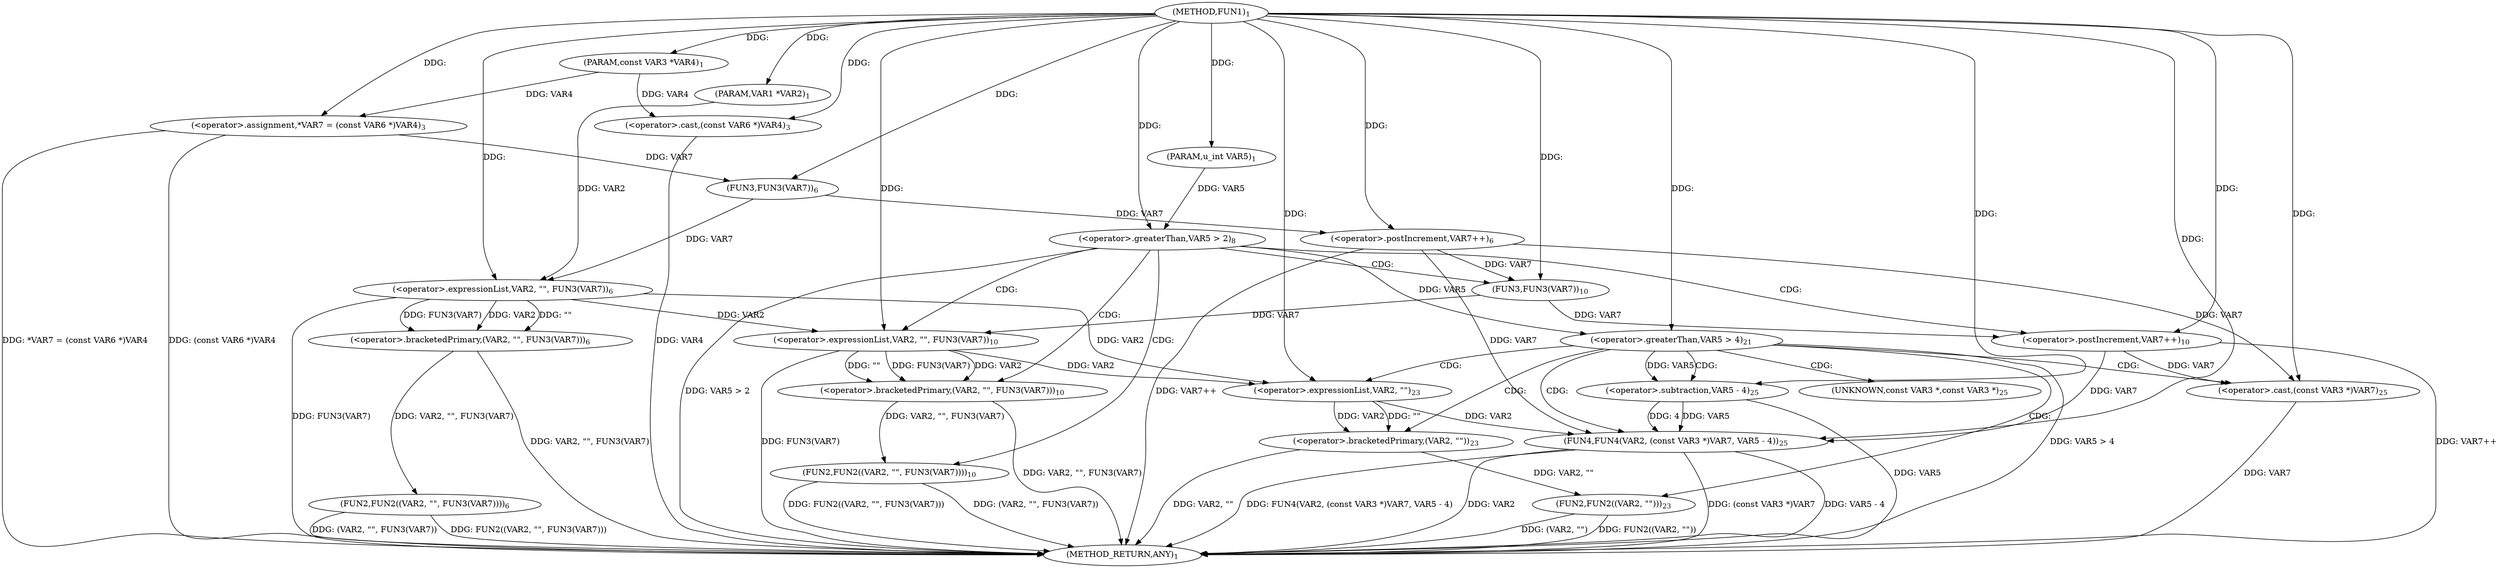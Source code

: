 digraph "FUN1" {  
"8" [label = <(METHOD,FUN1)<SUB>1</SUB>> ]
"60" [label = <(METHOD_RETURN,ANY)<SUB>1</SUB>> ]
"9" [label = <(PARAM,VAR1 *VAR2)<SUB>1</SUB>> ]
"10" [label = <(PARAM,const VAR3 *VAR4)<SUB>1</SUB>> ]
"11" [label = <(PARAM,u_int VAR5)<SUB>1</SUB>> ]
"14" [label = <(&lt;operator&gt;.assignment,*VAR7 = (const VAR6 *)VAR4)<SUB>3</SUB>> ]
"19" [label = <(FUN2,FUN2((VAR2, &quot;&quot;, FUN3(VAR7))))<SUB>6</SUB>> ]
"26" [label = <(&lt;operator&gt;.postIncrement,VAR7++)<SUB>6</SUB>> ]
"29" [label = <(&lt;operator&gt;.greaterThan,VAR5 &gt; 2)<SUB>8</SUB>> ]
"43" [label = <(&lt;operator&gt;.greaterThan,VAR5 &gt; 4)<SUB>21</SUB>> ]
"16" [label = <(&lt;operator&gt;.cast,(const VAR6 *)VAR4)<SUB>3</SUB>> ]
"20" [label = <(&lt;operator&gt;.bracketedPrimary,(VAR2, &quot;&quot;, FUN3(VAR7)))<SUB>6</SUB>> ]
"33" [label = <(FUN2,FUN2((VAR2, &quot;&quot;, FUN3(VAR7))))<SUB>10</SUB>> ]
"40" [label = <(&lt;operator&gt;.postIncrement,VAR7++)<SUB>10</SUB>> ]
"47" [label = <(FUN2,FUN2((VAR2, &quot;&quot;)))<SUB>23</SUB>> ]
"52" [label = <(FUN4,FUN4(VAR2, (const VAR3 *)VAR7, VAR5 - 4))<SUB>25</SUB>> ]
"21" [label = <(&lt;operator&gt;.expressionList,VAR2, &quot;&quot;, FUN3(VAR7))<SUB>6</SUB>> ]
"24" [label = <(FUN3,FUN3(VAR7))<SUB>6</SUB>> ]
"34" [label = <(&lt;operator&gt;.bracketedPrimary,(VAR2, &quot;&quot;, FUN3(VAR7)))<SUB>10</SUB>> ]
"48" [label = <(&lt;operator&gt;.bracketedPrimary,(VAR2, &quot;&quot;))<SUB>23</SUB>> ]
"54" [label = <(&lt;operator&gt;.cast,(const VAR3 *)VAR7)<SUB>25</SUB>> ]
"57" [label = <(&lt;operator&gt;.subtraction,VAR5 - 4)<SUB>25</SUB>> ]
"35" [label = <(&lt;operator&gt;.expressionList,VAR2, &quot;&quot;, FUN3(VAR7))<SUB>10</SUB>> ]
"49" [label = <(&lt;operator&gt;.expressionList,VAR2, &quot;&quot;)<SUB>23</SUB>> ]
"38" [label = <(FUN3,FUN3(VAR7))<SUB>10</SUB>> ]
"55" [label = <(UNKNOWN,const VAR3 *,const VAR3 *)<SUB>25</SUB>> ]
  "16" -> "60"  [ label = "DDG: VAR4"] 
  "14" -> "60"  [ label = "DDG: (const VAR6 *)VAR4"] 
  "14" -> "60"  [ label = "DDG: *VAR7 = (const VAR6 *)VAR4"] 
  "21" -> "60"  [ label = "DDG: FUN3(VAR7)"] 
  "20" -> "60"  [ label = "DDG: VAR2, &quot;&quot;, FUN3(VAR7)"] 
  "19" -> "60"  [ label = "DDG: (VAR2, &quot;&quot;, FUN3(VAR7))"] 
  "19" -> "60"  [ label = "DDG: FUN2((VAR2, &quot;&quot;, FUN3(VAR7)))"] 
  "26" -> "60"  [ label = "DDG: VAR7++"] 
  "29" -> "60"  [ label = "DDG: VAR5 &gt; 2"] 
  "35" -> "60"  [ label = "DDG: FUN3(VAR7)"] 
  "34" -> "60"  [ label = "DDG: VAR2, &quot;&quot;, FUN3(VAR7)"] 
  "33" -> "60"  [ label = "DDG: (VAR2, &quot;&quot;, FUN3(VAR7))"] 
  "33" -> "60"  [ label = "DDG: FUN2((VAR2, &quot;&quot;, FUN3(VAR7)))"] 
  "40" -> "60"  [ label = "DDG: VAR7++"] 
  "43" -> "60"  [ label = "DDG: VAR5 &gt; 4"] 
  "48" -> "60"  [ label = "DDG: VAR2, &quot;&quot;"] 
  "47" -> "60"  [ label = "DDG: (VAR2, &quot;&quot;)"] 
  "47" -> "60"  [ label = "DDG: FUN2((VAR2, &quot;&quot;))"] 
  "52" -> "60"  [ label = "DDG: VAR2"] 
  "54" -> "60"  [ label = "DDG: VAR7"] 
  "52" -> "60"  [ label = "DDG: (const VAR3 *)VAR7"] 
  "57" -> "60"  [ label = "DDG: VAR5"] 
  "52" -> "60"  [ label = "DDG: VAR5 - 4"] 
  "52" -> "60"  [ label = "DDG: FUN4(VAR2, (const VAR3 *)VAR7, VAR5 - 4)"] 
  "8" -> "9"  [ label = "DDG: "] 
  "8" -> "10"  [ label = "DDG: "] 
  "8" -> "11"  [ label = "DDG: "] 
  "10" -> "14"  [ label = "DDG: VAR4"] 
  "8" -> "14"  [ label = "DDG: "] 
  "20" -> "19"  [ label = "DDG: VAR2, &quot;&quot;, FUN3(VAR7)"] 
  "24" -> "26"  [ label = "DDG: VAR7"] 
  "8" -> "26"  [ label = "DDG: "] 
  "10" -> "16"  [ label = "DDG: VAR4"] 
  "8" -> "16"  [ label = "DDG: "] 
  "21" -> "20"  [ label = "DDG: VAR2"] 
  "21" -> "20"  [ label = "DDG: &quot;&quot;"] 
  "21" -> "20"  [ label = "DDG: FUN3(VAR7)"] 
  "11" -> "29"  [ label = "DDG: VAR5"] 
  "8" -> "29"  [ label = "DDG: "] 
  "29" -> "43"  [ label = "DDG: VAR5"] 
  "8" -> "43"  [ label = "DDG: "] 
  "9" -> "21"  [ label = "DDG: VAR2"] 
  "8" -> "21"  [ label = "DDG: "] 
  "24" -> "21"  [ label = "DDG: VAR7"] 
  "34" -> "33"  [ label = "DDG: VAR2, &quot;&quot;, FUN3(VAR7)"] 
  "38" -> "40"  [ label = "DDG: VAR7"] 
  "8" -> "40"  [ label = "DDG: "] 
  "48" -> "47"  [ label = "DDG: VAR2, &quot;&quot;"] 
  "49" -> "52"  [ label = "DDG: VAR2"] 
  "8" -> "52"  [ label = "DDG: "] 
  "26" -> "52"  [ label = "DDG: VAR7"] 
  "40" -> "52"  [ label = "DDG: VAR7"] 
  "57" -> "52"  [ label = "DDG: VAR5"] 
  "57" -> "52"  [ label = "DDG: 4"] 
  "14" -> "24"  [ label = "DDG: VAR7"] 
  "8" -> "24"  [ label = "DDG: "] 
  "35" -> "34"  [ label = "DDG: VAR2"] 
  "35" -> "34"  [ label = "DDG: &quot;&quot;"] 
  "35" -> "34"  [ label = "DDG: FUN3(VAR7)"] 
  "49" -> "48"  [ label = "DDG: VAR2"] 
  "49" -> "48"  [ label = "DDG: &quot;&quot;"] 
  "26" -> "54"  [ label = "DDG: VAR7"] 
  "40" -> "54"  [ label = "DDG: VAR7"] 
  "8" -> "54"  [ label = "DDG: "] 
  "43" -> "57"  [ label = "DDG: VAR5"] 
  "8" -> "57"  [ label = "DDG: "] 
  "21" -> "35"  [ label = "DDG: VAR2"] 
  "8" -> "35"  [ label = "DDG: "] 
  "38" -> "35"  [ label = "DDG: VAR7"] 
  "21" -> "49"  [ label = "DDG: VAR2"] 
  "35" -> "49"  [ label = "DDG: VAR2"] 
  "8" -> "49"  [ label = "DDG: "] 
  "26" -> "38"  [ label = "DDG: VAR7"] 
  "8" -> "38"  [ label = "DDG: "] 
  "29" -> "40"  [ label = "CDG: "] 
  "29" -> "34"  [ label = "CDG: "] 
  "29" -> "33"  [ label = "CDG: "] 
  "29" -> "35"  [ label = "CDG: "] 
  "29" -> "38"  [ label = "CDG: "] 
  "43" -> "47"  [ label = "CDG: "] 
  "43" -> "48"  [ label = "CDG: "] 
  "43" -> "49"  [ label = "CDG: "] 
  "43" -> "57"  [ label = "CDG: "] 
  "43" -> "52"  [ label = "CDG: "] 
  "43" -> "55"  [ label = "CDG: "] 
  "43" -> "54"  [ label = "CDG: "] 
}
